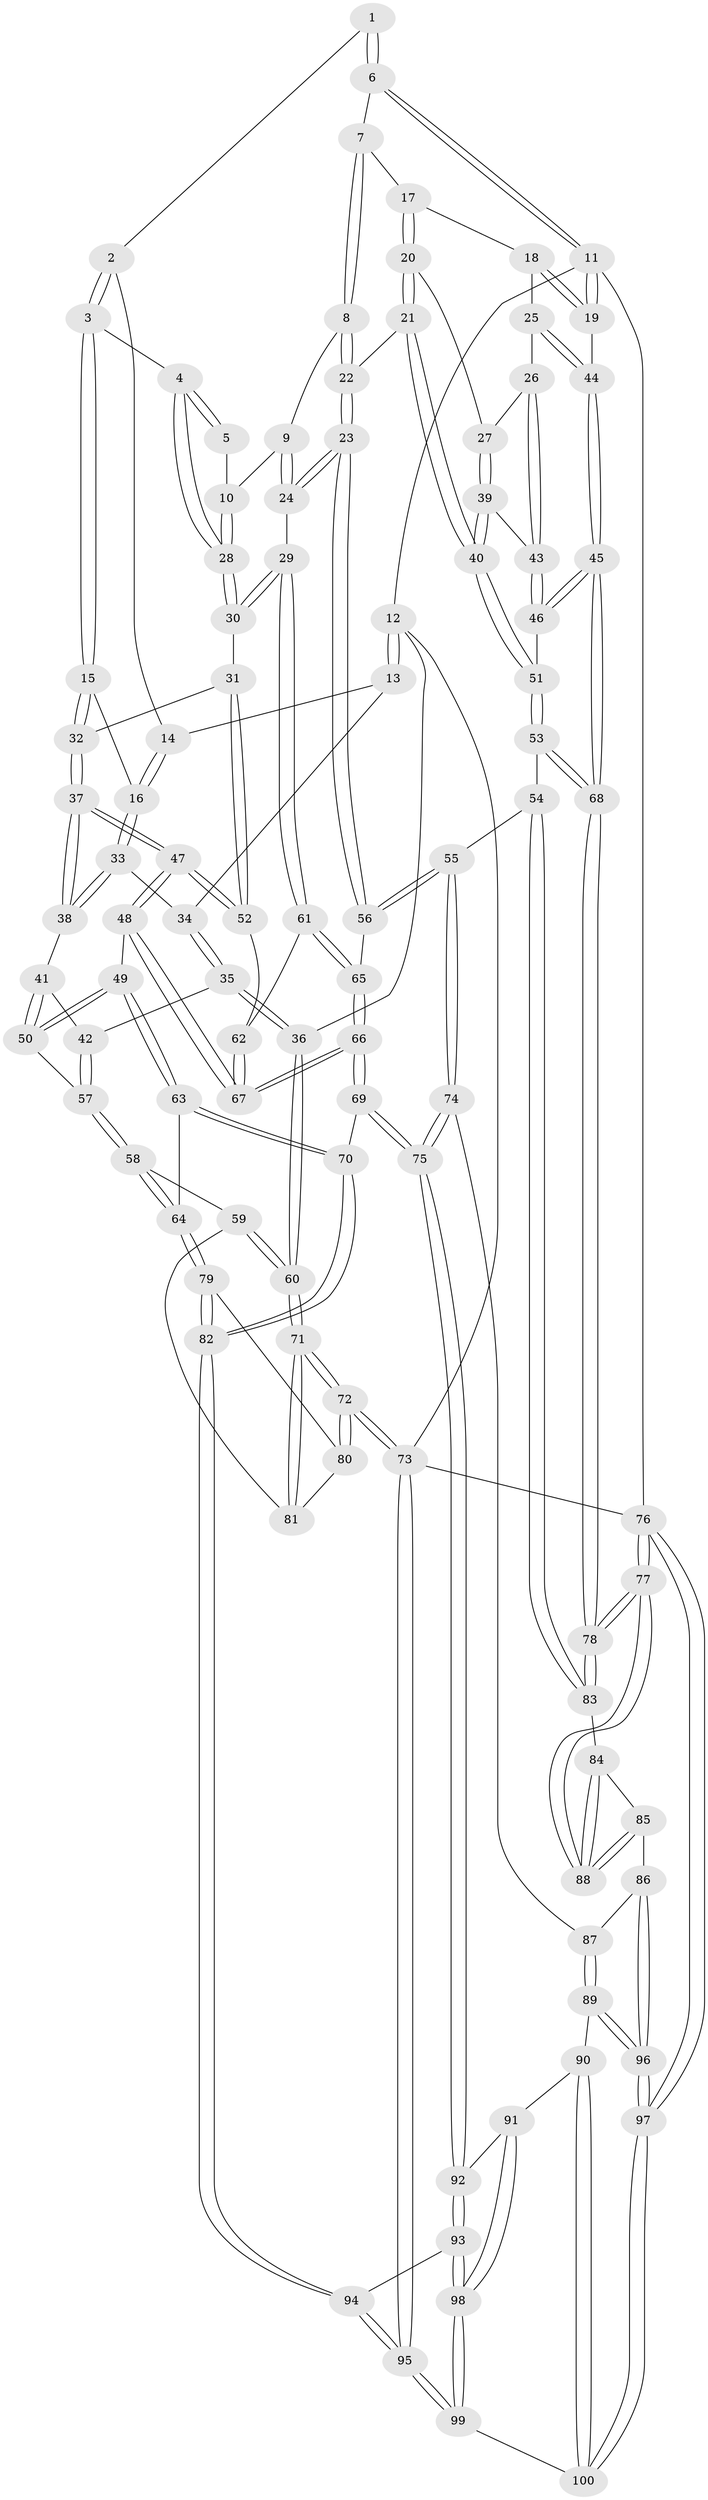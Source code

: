 // Generated by graph-tools (version 1.1) at 2025/11/02/27/25 16:11:53]
// undirected, 100 vertices, 247 edges
graph export_dot {
graph [start="1"]
  node [color=gray90,style=filled];
  1 [pos="+0.5887483632184727+0"];
  2 [pos="+0.469020698535175+0"];
  3 [pos="+0.36660429586259324+0.1854828025244376"];
  4 [pos="+0.38219856370281724+0.18628806180145663"];
  5 [pos="+0.5201125367266725+0"];
  6 [pos="+0.6974166215568226+0"];
  7 [pos="+0.6981839399158103+0"];
  8 [pos="+0.6448360976203251+0.059946634287706094"];
  9 [pos="+0.5658119229531002+0.13728556195088235"];
  10 [pos="+0.4782254270917342+0.17542292996847192"];
  11 [pos="+1+0"];
  12 [pos="+0+0"];
  13 [pos="+0+0"];
  14 [pos="+0.09373918198809031+0"];
  15 [pos="+0.3291796608518183+0.1867596781726013"];
  16 [pos="+0.3151867852936765+0.18308240236988554"];
  17 [pos="+0.8048769297455237+0.08247807610974348"];
  18 [pos="+0.9247258058665045+0.15772243956865845"];
  19 [pos="+1+0"];
  20 [pos="+0.8027175298615843+0.2363011886314295"];
  21 [pos="+0.6780620571559358+0.3007854973987455"];
  22 [pos="+0.674829077373825+0.3007082817844149"];
  23 [pos="+0.6208027828355991+0.3368783500799414"];
  24 [pos="+0.5458171730452107+0.3311756994785847"];
  25 [pos="+0.9355737081978432+0.2501510973154141"];
  26 [pos="+0.9009384324872706+0.2595428346910421"];
  27 [pos="+0.846050656307139+0.2532663041449969"];
  28 [pos="+0.43501191983309295+0.20811932246856865"];
  29 [pos="+0.5414038575938447+0.33157533140590273"];
  30 [pos="+0.5259946490147184+0.32385668621504804"];
  31 [pos="+0.4605016728356096+0.34321809581230217"];
  32 [pos="+0.36089809002732104+0.31878676887310375"];
  33 [pos="+0.27370020478895535+0.22293993948579513"];
  34 [pos="+0.09081728927888505+0.21476207419155094"];
  35 [pos="+0.0887581665551721+0.3348163621319349"];
  36 [pos="+0+0.357269177407327"];
  37 [pos="+0.31868504952235854+0.42203764553252626"];
  38 [pos="+0.2523314983021895+0.27970273480002006"];
  39 [pos="+0.8271124766209789+0.3472252955052364"];
  40 [pos="+0.8074307166061948+0.39884767434012736"];
  41 [pos="+0.20912158848657086+0.31098091050109505"];
  42 [pos="+0.09193023449578067+0.33805743077986433"];
  43 [pos="+0.8869499275683445+0.31372791842423203"];
  44 [pos="+1+0.36366368220983447"];
  45 [pos="+1+0.41550316978828"];
  46 [pos="+0.8741736812901516+0.4146330523741014"];
  47 [pos="+0.3195765681929357+0.43343000334153126"];
  48 [pos="+0.30746785389448716+0.46422898392992124"];
  49 [pos="+0.28754600218288856+0.4730709869005263"];
  50 [pos="+0.22575093445214095+0.4102732307513723"];
  51 [pos="+0.8306870563447663+0.4310117883036468"];
  52 [pos="+0.35225166378432193+0.4176586377883531"];
  53 [pos="+0.7885739129670811+0.5551614737593351"];
  54 [pos="+0.7294945535324027+0.6022131789965067"];
  55 [pos="+0.7128298065358665+0.601343468904258"];
  56 [pos="+0.6684688982510899+0.5301525663992238"];
  57 [pos="+0.09936457279543613+0.36496941931652743"];
  58 [pos="+0.0909946040256598+0.543997866452343"];
  59 [pos="+0.07759316451281206+0.5479272849946432"];
  60 [pos="+0+0.534520678772153"];
  61 [pos="+0.5079253373247665+0.4096093450892073"];
  62 [pos="+0.4926345028946883+0.42581393687757935"];
  63 [pos="+0.22546770430202515+0.5368621466480239"];
  64 [pos="+0.15762648544080962+0.5632590667190415"];
  65 [pos="+0.5475906699689416+0.503602777776475"];
  66 [pos="+0.4436083612707061+0.5686430777438819"];
  67 [pos="+0.4234155846191354+0.5321381373652841"];
  68 [pos="+1+0.5769196597131893"];
  69 [pos="+0.47140387317778554+0.7067755223570262"];
  70 [pos="+0.3921559986612167+0.7148775736513965"];
  71 [pos="+0+0.9110504691950548"];
  72 [pos="+0+0.9414264449573809"];
  73 [pos="+0+1"];
  74 [pos="+0.6169158134712766+0.6702466128222672"];
  75 [pos="+0.4718046451811415+0.7070048083439279"];
  76 [pos="+1+1"];
  77 [pos="+1+1"];
  78 [pos="+1+0.7806189933068943"];
  79 [pos="+0.2080397266807889+0.7921046280727686"];
  80 [pos="+0.0856836323423733+0.7826064826869521"];
  81 [pos="+0.054702337365194226+0.6701495487251063"];
  82 [pos="+0.2208528270382684+0.8025511297691247"];
  83 [pos="+0.7986264871551871+0.694264965148751"];
  84 [pos="+0.7960809771097025+0.7557820233870322"];
  85 [pos="+0.7684028714193518+0.8595033448856993"];
  86 [pos="+0.7311873542173168+0.8768642348309469"];
  87 [pos="+0.6743498275786914+0.8223898012820416"];
  88 [pos="+1+1"];
  89 [pos="+0.5200302433955223+0.8788264171137419"];
  90 [pos="+0.5186673966278116+0.8785152535866007"];
  91 [pos="+0.5022514752490468+0.8667335725286104"];
  92 [pos="+0.4829461264966473+0.7812994902272652"];
  93 [pos="+0.3078077673467845+0.909902756266317"];
  94 [pos="+0.22279962485638788+0.8279326305869217"];
  95 [pos="+0+1"];
  96 [pos="+0.6868672347204673+0.9601622064826835"];
  97 [pos="+0.7160267249537565+1"];
  98 [pos="+0.37178526829749736+0.9889145467229296"];
  99 [pos="+0.3555643143346627+1"];
  100 [pos="+0.5678714802451624+1"];
  1 -- 2;
  1 -- 6;
  1 -- 6;
  2 -- 3;
  2 -- 3;
  2 -- 14;
  3 -- 4;
  3 -- 15;
  3 -- 15;
  4 -- 5;
  4 -- 5;
  4 -- 28;
  4 -- 28;
  5 -- 10;
  6 -- 7;
  6 -- 11;
  6 -- 11;
  7 -- 8;
  7 -- 8;
  7 -- 17;
  8 -- 9;
  8 -- 22;
  8 -- 22;
  9 -- 10;
  9 -- 24;
  9 -- 24;
  10 -- 28;
  10 -- 28;
  11 -- 12;
  11 -- 19;
  11 -- 19;
  11 -- 76;
  12 -- 13;
  12 -- 13;
  12 -- 36;
  12 -- 73;
  13 -- 14;
  13 -- 34;
  14 -- 16;
  14 -- 16;
  15 -- 16;
  15 -- 32;
  15 -- 32;
  16 -- 33;
  16 -- 33;
  17 -- 18;
  17 -- 20;
  17 -- 20;
  18 -- 19;
  18 -- 19;
  18 -- 25;
  19 -- 44;
  20 -- 21;
  20 -- 21;
  20 -- 27;
  21 -- 22;
  21 -- 40;
  21 -- 40;
  22 -- 23;
  22 -- 23;
  23 -- 24;
  23 -- 24;
  23 -- 56;
  23 -- 56;
  24 -- 29;
  25 -- 26;
  25 -- 44;
  25 -- 44;
  26 -- 27;
  26 -- 43;
  26 -- 43;
  27 -- 39;
  27 -- 39;
  28 -- 30;
  28 -- 30;
  29 -- 30;
  29 -- 30;
  29 -- 61;
  29 -- 61;
  30 -- 31;
  31 -- 32;
  31 -- 52;
  31 -- 52;
  32 -- 37;
  32 -- 37;
  33 -- 34;
  33 -- 38;
  33 -- 38;
  34 -- 35;
  34 -- 35;
  35 -- 36;
  35 -- 36;
  35 -- 42;
  36 -- 60;
  36 -- 60;
  37 -- 38;
  37 -- 38;
  37 -- 47;
  37 -- 47;
  38 -- 41;
  39 -- 40;
  39 -- 40;
  39 -- 43;
  40 -- 51;
  40 -- 51;
  41 -- 42;
  41 -- 50;
  41 -- 50;
  42 -- 57;
  42 -- 57;
  43 -- 46;
  43 -- 46;
  44 -- 45;
  44 -- 45;
  45 -- 46;
  45 -- 46;
  45 -- 68;
  45 -- 68;
  46 -- 51;
  47 -- 48;
  47 -- 48;
  47 -- 52;
  47 -- 52;
  48 -- 49;
  48 -- 67;
  48 -- 67;
  49 -- 50;
  49 -- 50;
  49 -- 63;
  49 -- 63;
  50 -- 57;
  51 -- 53;
  51 -- 53;
  52 -- 62;
  53 -- 54;
  53 -- 68;
  53 -- 68;
  54 -- 55;
  54 -- 83;
  54 -- 83;
  55 -- 56;
  55 -- 56;
  55 -- 74;
  55 -- 74;
  56 -- 65;
  57 -- 58;
  57 -- 58;
  58 -- 59;
  58 -- 64;
  58 -- 64;
  59 -- 60;
  59 -- 60;
  59 -- 81;
  60 -- 71;
  60 -- 71;
  61 -- 62;
  61 -- 65;
  61 -- 65;
  62 -- 67;
  62 -- 67;
  63 -- 64;
  63 -- 70;
  63 -- 70;
  64 -- 79;
  64 -- 79;
  65 -- 66;
  65 -- 66;
  66 -- 67;
  66 -- 67;
  66 -- 69;
  66 -- 69;
  68 -- 78;
  68 -- 78;
  69 -- 70;
  69 -- 75;
  69 -- 75;
  70 -- 82;
  70 -- 82;
  71 -- 72;
  71 -- 72;
  71 -- 81;
  71 -- 81;
  72 -- 73;
  72 -- 73;
  72 -- 80;
  72 -- 80;
  73 -- 95;
  73 -- 95;
  73 -- 76;
  74 -- 75;
  74 -- 75;
  74 -- 87;
  75 -- 92;
  75 -- 92;
  76 -- 77;
  76 -- 77;
  76 -- 97;
  76 -- 97;
  77 -- 78;
  77 -- 78;
  77 -- 88;
  77 -- 88;
  78 -- 83;
  78 -- 83;
  79 -- 80;
  79 -- 82;
  79 -- 82;
  80 -- 81;
  82 -- 94;
  82 -- 94;
  83 -- 84;
  84 -- 85;
  84 -- 88;
  84 -- 88;
  85 -- 86;
  85 -- 88;
  85 -- 88;
  86 -- 87;
  86 -- 96;
  86 -- 96;
  87 -- 89;
  87 -- 89;
  89 -- 90;
  89 -- 96;
  89 -- 96;
  90 -- 91;
  90 -- 100;
  90 -- 100;
  91 -- 92;
  91 -- 98;
  91 -- 98;
  92 -- 93;
  92 -- 93;
  93 -- 94;
  93 -- 98;
  93 -- 98;
  94 -- 95;
  94 -- 95;
  95 -- 99;
  95 -- 99;
  96 -- 97;
  96 -- 97;
  97 -- 100;
  97 -- 100;
  98 -- 99;
  98 -- 99;
  99 -- 100;
}
